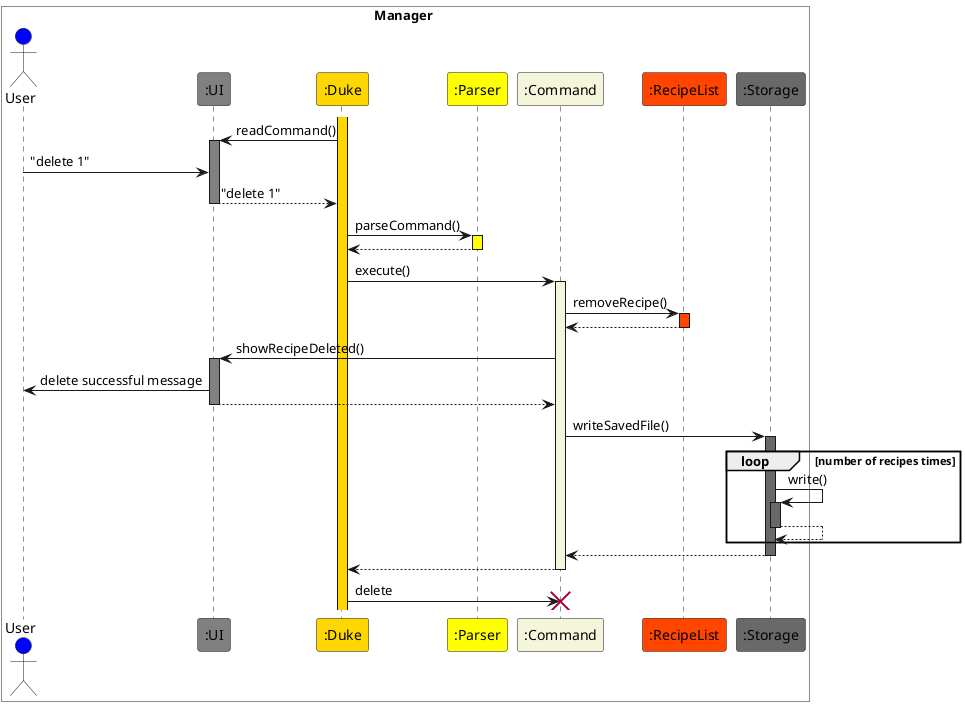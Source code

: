 @startuml ArchitectureInteract
box Manager #White
Actor User #Blue
participant ":UI" as UI #Gray
participant ":Duke" as Duke #Gold
participant ":Parser" as Parser #Yellow
participant ":Command" as Command #Beige
participant ":RecipeList" as RecipeList #OrangeRed
participant ":Storage" as Storage #DimGray
end box

activate Duke #Gold
Duke -> UI : readCommand()
activate UI #Gray
User -> UI : "delete 1"
UI --> Duke : "delete 1"
deactivate UI
Duke -> Parser : parseCommand()
activate Parser #Yellow
Parser --> Duke
deactivate Parser
Duke -> Command : execute()
activate Command #Beige
Command -> RecipeList : removeRecipe()
activate RecipeList #OrangeRed
RecipeList --> Command
deactivate RecipeList
Command -> UI : showRecipeDeleted()
activate UI #Gray
UI -> User : delete successful message
UI --> Command
deactivate UI
Command -> Storage : writeSavedFile()
activate Storage #DimGray
loop number of recipes times
Storage -> Storage : write()
activate Storage #DimGray
Storage --> Storage
deactivate Storage
end loop
Storage --> Command
deactivate Storage
Command --> Duke
deactivate Command
Duke -> Command : delete
destroy Command

@enduml